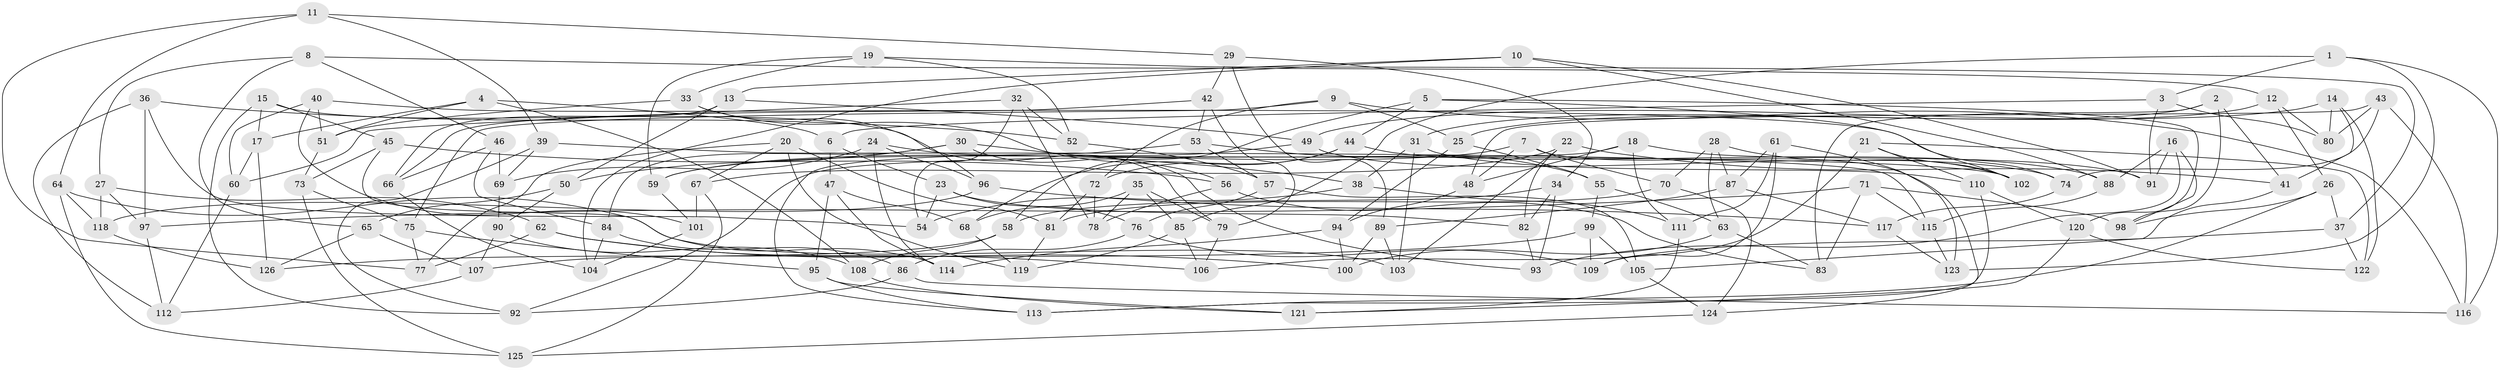 // coarse degree distribution, {7: 0.23684210526315788, 6: 0.21052631578947367, 8: 0.2631578947368421, 9: 0.18421052631578946, 5: 0.10526315789473684}
// Generated by graph-tools (version 1.1) at 2025/38/03/04/25 23:38:18]
// undirected, 126 vertices, 252 edges
graph export_dot {
  node [color=gray90,style=filled];
  1;
  2;
  3;
  4;
  5;
  6;
  7;
  8;
  9;
  10;
  11;
  12;
  13;
  14;
  15;
  16;
  17;
  18;
  19;
  20;
  21;
  22;
  23;
  24;
  25;
  26;
  27;
  28;
  29;
  30;
  31;
  32;
  33;
  34;
  35;
  36;
  37;
  38;
  39;
  40;
  41;
  42;
  43;
  44;
  45;
  46;
  47;
  48;
  49;
  50;
  51;
  52;
  53;
  54;
  55;
  56;
  57;
  58;
  59;
  60;
  61;
  62;
  63;
  64;
  65;
  66;
  67;
  68;
  69;
  70;
  71;
  72;
  73;
  74;
  75;
  76;
  77;
  78;
  79;
  80;
  81;
  82;
  83;
  84;
  85;
  86;
  87;
  88;
  89;
  90;
  91;
  92;
  93;
  94;
  95;
  96;
  97;
  98;
  99;
  100;
  101;
  102;
  103;
  104;
  105;
  106;
  107;
  108;
  109;
  110;
  111;
  112;
  113;
  114;
  115;
  116;
  117;
  118;
  119;
  120;
  121;
  122;
  123;
  124;
  125;
  126;
  1 -- 85;
  1 -- 123;
  1 -- 3;
  1 -- 116;
  2 -- 98;
  2 -- 41;
  2 -- 83;
  2 -- 31;
  3 -- 6;
  3 -- 80;
  3 -- 91;
  4 -- 17;
  4 -- 6;
  4 -- 108;
  4 -- 51;
  5 -- 44;
  5 -- 58;
  5 -- 102;
  5 -- 120;
  6 -- 47;
  6 -- 23;
  7 -- 70;
  7 -- 48;
  7 -- 59;
  7 -- 124;
  8 -- 65;
  8 -- 27;
  8 -- 46;
  8 -- 12;
  9 -- 72;
  9 -- 25;
  9 -- 75;
  9 -- 116;
  10 -- 91;
  10 -- 13;
  10 -- 104;
  10 -- 88;
  11 -- 64;
  11 -- 29;
  11 -- 39;
  11 -- 77;
  12 -- 25;
  12 -- 80;
  12 -- 26;
  13 -- 50;
  13 -- 66;
  13 -- 49;
  14 -- 49;
  14 -- 41;
  14 -- 80;
  14 -- 122;
  15 -- 79;
  15 -- 17;
  15 -- 45;
  15 -- 92;
  16 -- 88;
  16 -- 98;
  16 -- 93;
  16 -- 91;
  17 -- 60;
  17 -- 126;
  18 -- 91;
  18 -- 111;
  18 -- 48;
  18 -- 92;
  19 -- 37;
  19 -- 52;
  19 -- 33;
  19 -- 59;
  20 -- 119;
  20 -- 77;
  20 -- 81;
  20 -- 67;
  21 -- 106;
  21 -- 110;
  21 -- 102;
  21 -- 122;
  22 -- 103;
  22 -- 67;
  22 -- 41;
  22 -- 82;
  23 -- 76;
  23 -- 82;
  23 -- 54;
  24 -- 69;
  24 -- 96;
  24 -- 114;
  24 -- 102;
  25 -- 94;
  25 -- 55;
  26 -- 98;
  26 -- 37;
  26 -- 113;
  27 -- 97;
  27 -- 62;
  27 -- 118;
  28 -- 102;
  28 -- 63;
  28 -- 70;
  28 -- 87;
  29 -- 89;
  29 -- 42;
  29 -- 34;
  30 -- 93;
  30 -- 50;
  30 -- 38;
  30 -- 84;
  31 -- 103;
  31 -- 38;
  31 -- 110;
  32 -- 52;
  32 -- 78;
  32 -- 60;
  32 -- 54;
  33 -- 56;
  33 -- 51;
  33 -- 96;
  34 -- 82;
  34 -- 93;
  34 -- 58;
  35 -- 78;
  35 -- 79;
  35 -- 68;
  35 -- 85;
  36 -- 54;
  36 -- 112;
  36 -- 97;
  36 -- 52;
  37 -- 122;
  37 -- 109;
  38 -- 111;
  38 -- 54;
  39 -- 115;
  39 -- 92;
  39 -- 69;
  40 -- 60;
  40 -- 74;
  40 -- 51;
  40 -- 101;
  41 -- 105;
  42 -- 66;
  42 -- 79;
  42 -- 53;
  43 -- 116;
  43 -- 48;
  43 -- 80;
  43 -- 74;
  44 -- 68;
  44 -- 72;
  44 -- 88;
  45 -- 73;
  45 -- 114;
  45 -- 56;
  46 -- 66;
  46 -- 69;
  46 -- 84;
  47 -- 114;
  47 -- 68;
  47 -- 95;
  48 -- 94;
  49 -- 74;
  49 -- 59;
  50 -- 65;
  50 -- 90;
  51 -- 73;
  52 -- 57;
  53 -- 57;
  53 -- 55;
  53 -- 113;
  55 -- 99;
  55 -- 63;
  56 -- 78;
  56 -- 83;
  57 -- 76;
  57 -- 105;
  58 -- 108;
  58 -- 107;
  59 -- 101;
  60 -- 112;
  61 -- 123;
  61 -- 87;
  61 -- 111;
  61 -- 109;
  62 -- 106;
  62 -- 100;
  62 -- 77;
  63 -- 83;
  63 -- 100;
  64 -- 125;
  64 -- 103;
  64 -- 118;
  65 -- 107;
  65 -- 126;
  66 -- 104;
  67 -- 101;
  67 -- 125;
  68 -- 119;
  69 -- 90;
  70 -- 81;
  70 -- 124;
  71 -- 97;
  71 -- 98;
  71 -- 83;
  71 -- 115;
  72 -- 78;
  72 -- 81;
  73 -- 125;
  73 -- 75;
  74 -- 117;
  75 -- 77;
  75 -- 95;
  76 -- 86;
  76 -- 109;
  79 -- 106;
  81 -- 119;
  82 -- 93;
  84 -- 104;
  84 -- 86;
  85 -- 106;
  85 -- 119;
  86 -- 92;
  86 -- 116;
  87 -- 117;
  87 -- 89;
  88 -- 115;
  89 -- 103;
  89 -- 100;
  90 -- 108;
  90 -- 107;
  94 -- 100;
  94 -- 114;
  95 -- 121;
  95 -- 113;
  96 -- 117;
  96 -- 118;
  97 -- 112;
  99 -- 126;
  99 -- 109;
  99 -- 105;
  101 -- 104;
  105 -- 124;
  107 -- 112;
  108 -- 121;
  110 -- 120;
  110 -- 113;
  111 -- 121;
  115 -- 123;
  117 -- 123;
  118 -- 126;
  120 -- 122;
  120 -- 121;
  124 -- 125;
}
